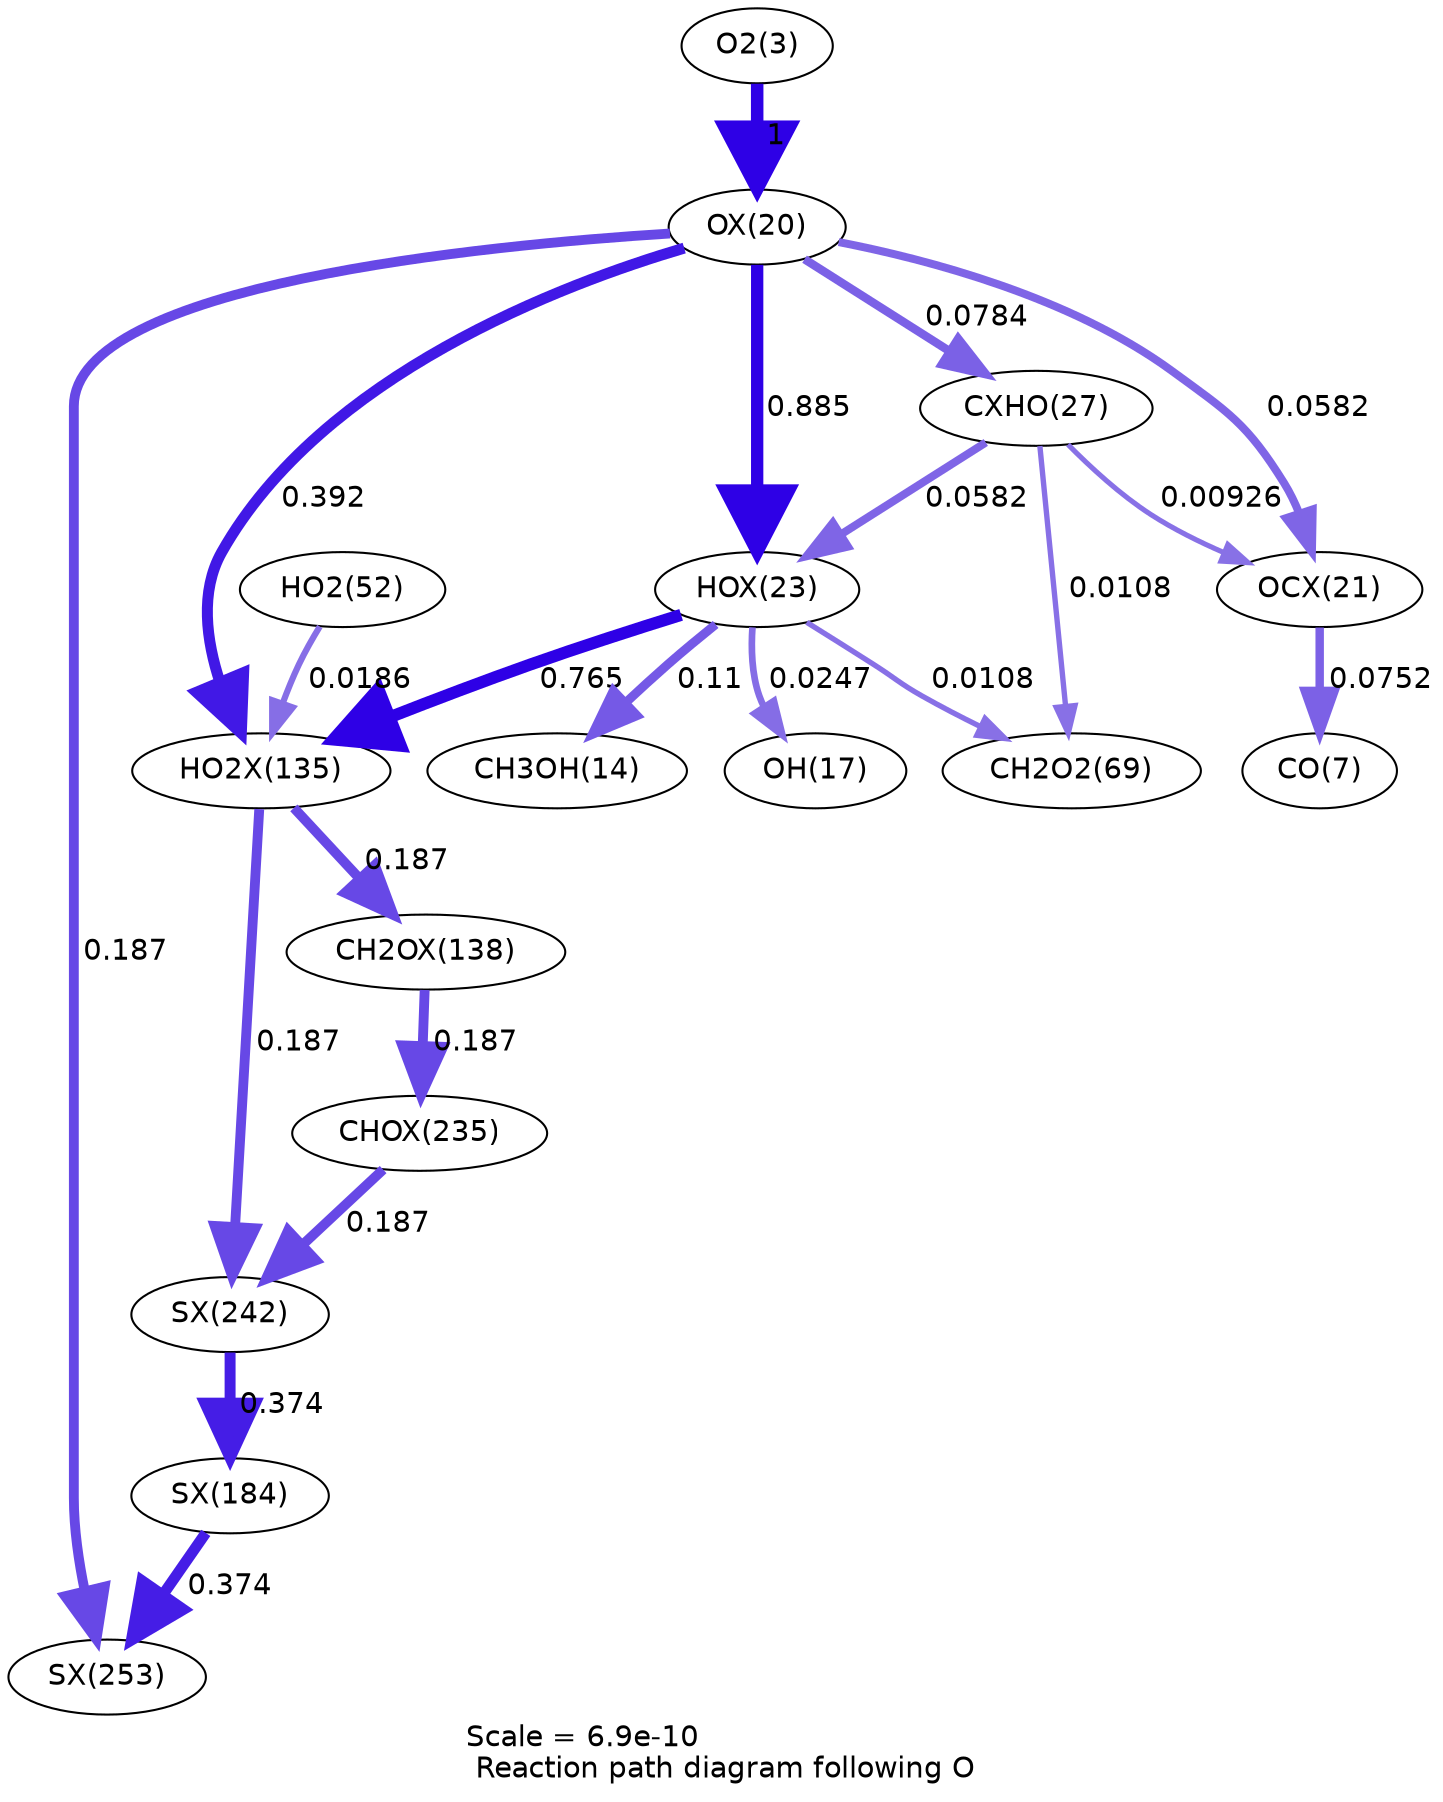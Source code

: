 digraph reaction_paths {
center=1;
s5 -> s28[fontname="Helvetica", penwidth=6, arrowsize=3, color="0.7, 1.5, 0.9"
, label=" 1"];
s28 -> s31[fontname="Helvetica", penwidth=5.91, arrowsize=2.95, color="0.7, 1.39, 0.9"
, label=" 0.885"];
s28 -> s34[fontname="Helvetica", penwidth=4.08, arrowsize=2.04, color="0.7, 0.578, 0.9"
, label=" 0.0784"];
s28 -> s29[fontname="Helvetica", penwidth=3.85, arrowsize=1.93, color="0.7, 0.558, 0.9"
, label=" 0.0582"];
s28 -> s46[fontname="Helvetica", penwidth=5.29, arrowsize=2.65, color="0.7, 0.892, 0.9"
, label=" 0.392"];
s28 -> s55[fontname="Helvetica", penwidth=4.73, arrowsize=2.37, color="0.7, 0.687, 0.9"
, label=" 0.187"];
s31 -> s16[fontname="Helvetica", penwidth=4.34, arrowsize=2.17, color="0.7, 0.61, 0.9"
, label=" 0.11"];
s31 -> s19[fontname="Helvetica", penwidth=3.21, arrowsize=1.6, color="0.7, 0.525, 0.9"
, label=" 0.0247"];
s34 -> s31[fontname="Helvetica", penwidth=3.85, arrowsize=1.93, color="0.7, 0.558, 0.9"
, label=" 0.0582"];
s31 -> s46[fontname="Helvetica", penwidth=5.8, arrowsize=2.9, color="0.7, 1.27, 0.9"
, label=" 0.765"];
s31 -> s23[fontname="Helvetica", penwidth=2.58, arrowsize=1.29, color="0.7, 0.511, 0.9"
, label=" 0.0108"];
s34 -> s29[fontname="Helvetica", penwidth=2.47, arrowsize=1.23, color="0.7, 0.509, 0.9"
, label=" 0.00926"];
s34 -> s23[fontname="Helvetica", penwidth=2.58, arrowsize=1.29, color="0.7, 0.511, 0.9"
, label=" 0.0108"];
s29 -> s9[fontname="Helvetica", penwidth=4.05, arrowsize=2.02, color="0.7, 0.575, 0.9"
, label=" 0.0752"];
s46 -> s47[fontname="Helvetica", penwidth=4.73, arrowsize=2.37, color="0.7, 0.687, 0.9"
, label=" 0.187"];
s46 -> s54[fontname="Helvetica", penwidth=4.73, arrowsize=2.37, color="0.7, 0.687, 0.9"
, label=" 0.187"];
s21 -> s46[fontname="Helvetica", penwidth=2.99, arrowsize=1.5, color="0.7, 0.519, 0.9"
, label=" 0.0186"];
s47 -> s53[fontname="Helvetica", penwidth=4.73, arrowsize=2.37, color="0.7, 0.687, 0.9"
, label=" 0.187"];
s53 -> s54[fontname="Helvetica", penwidth=4.73, arrowsize=2.37, color="0.7, 0.687, 0.9"
, label=" 0.187"];
s54 -> s50[fontname="Helvetica", penwidth=5.26, arrowsize=2.63, color="0.7, 0.874, 0.9"
, label=" 0.374"];
s50 -> s55[fontname="Helvetica", penwidth=5.26, arrowsize=2.63, color="0.7, 0.874, 0.9"
, label=" 0.374"];
s5 [ fontname="Helvetica", label="O2(3)"];
s9 [ fontname="Helvetica", label="CO(7)"];
s16 [ fontname="Helvetica", label="CH3OH(14)"];
s19 [ fontname="Helvetica", label="OH(17)"];
s21 [ fontname="Helvetica", label="HO2(52)"];
s23 [ fontname="Helvetica", label="CH2O2(69)"];
s28 [ fontname="Helvetica", label="OX(20)"];
s29 [ fontname="Helvetica", label="OCX(21)"];
s31 [ fontname="Helvetica", label="HOX(23)"];
s34 [ fontname="Helvetica", label="CXHO(27)"];
s46 [ fontname="Helvetica", label="HO2X(135)"];
s47 [ fontname="Helvetica", label="CH2OX(138)"];
s50 [ fontname="Helvetica", label="SX(184)"];
s53 [ fontname="Helvetica", label="CHOX(235)"];
s54 [ fontname="Helvetica", label="SX(242)"];
s55 [ fontname="Helvetica", label="SX(253)"];
 label = "Scale = 6.9e-10\l Reaction path diagram following O";
 fontname = "Helvetica";
}
